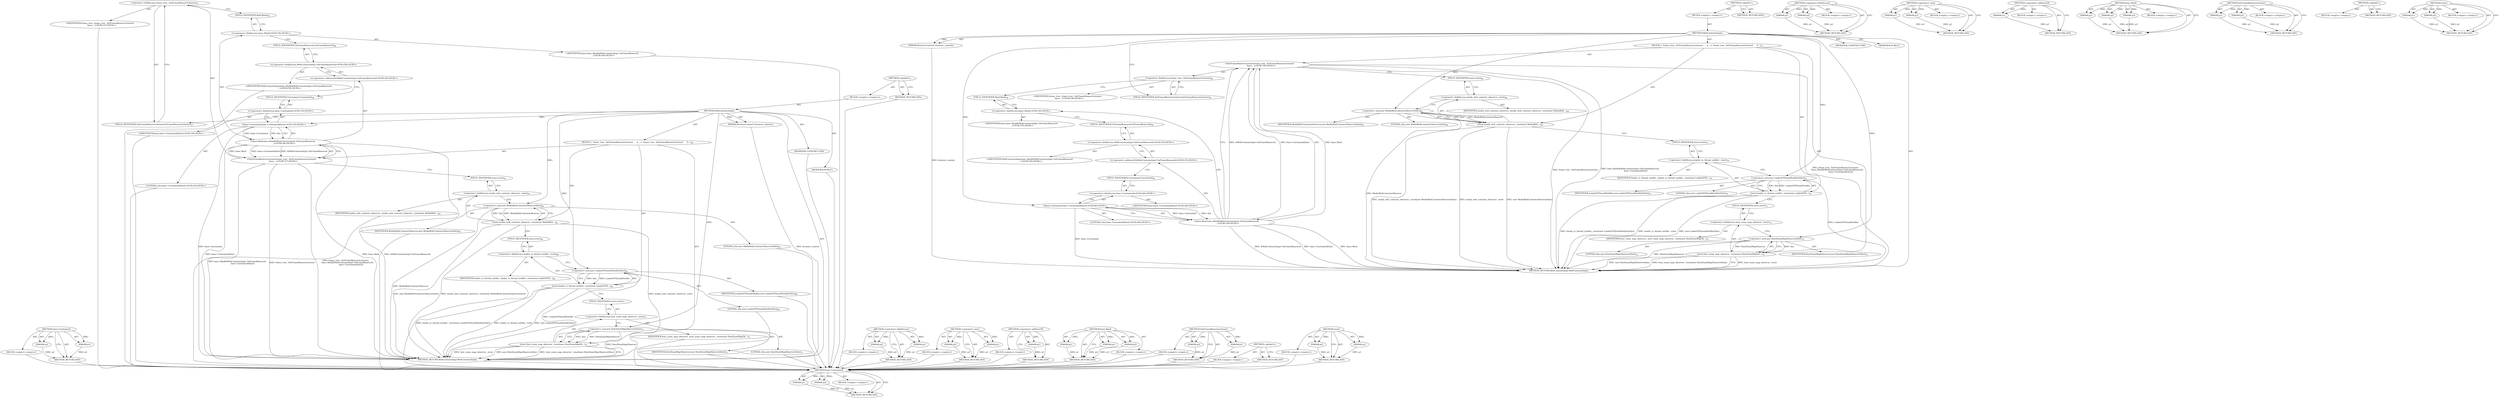 digraph "reset" {
vulnerable_98 [label=<(METHOD,base.Unretained)>];
vulnerable_99 [label=<(PARAM,p1)>];
vulnerable_100 [label=<(PARAM,p2)>];
vulnerable_101 [label=<(BLOCK,&lt;empty&gt;,&lt;empty&gt;)>];
vulnerable_102 [label=<(METHOD_RETURN,ANY)>];
vulnerable_6 [label=<(METHOD,&lt;global&gt;)<SUB>1</SUB>>];
vulnerable_7 [label=<(BLOCK,&lt;empty&gt;,&lt;empty&gt;)<SUB>1</SUB>>];
vulnerable_8 [label=<(METHOD,WebContentsImpl)<SUB>1</SUB>>];
vulnerable_9 [label=<(PARAM,BrowserContext* browser_context)<SUB>1</SUB>>];
vulnerable_10 [label=<(BLOCK,{
  frame_tree_.SetFrameRemoveListener(
      b...,{
  frame_tree_.SetFrameRemoveListener(
      b...)<SUB>56</SUB>>];
vulnerable_11 [label="<(SetFrameRemoveListener,frame_tree_.SetFrameRemoveListener(
      base:...)<SUB>57</SUB>>"];
vulnerable_12 [label=<(&lt;operator&gt;.fieldAccess,frame_tree_.SetFrameRemoveListener)<SUB>57</SUB>>];
vulnerable_13 [label="<(IDENTIFIER,frame_tree_,frame_tree_.SetFrameRemoveListener(
      base:...)<SUB>57</SUB>>"];
vulnerable_14 [label=<(FIELD_IDENTIFIER,SetFrameRemoveListener,SetFrameRemoveListener)<SUB>57</SUB>>];
vulnerable_15 [label="<(base.Bind,base::Bind(&amp;WebContentsImpl::OnFrameRemoved,
  ...)<SUB>58</SUB>>"];
vulnerable_16 [label="<(&lt;operator&gt;.fieldAccess,base::Bind)<SUB>58</SUB>>"];
vulnerable_17 [label="<(IDENTIFIER,base,base::Bind(&amp;WebContentsImpl::OnFrameRemoved,
  ...)<SUB>58</SUB>>"];
vulnerable_18 [label=<(FIELD_IDENTIFIER,Bind,Bind)<SUB>58</SUB>>];
vulnerable_19 [label="<(&lt;operator&gt;.addressOf,&amp;WebContentsImpl::OnFrameRemoved)<SUB>58</SUB>>"];
vulnerable_20 [label="<(&lt;operator&gt;.fieldAccess,WebContentsImpl::OnFrameRemoved)<SUB>58</SUB>>"];
vulnerable_21 [label="<(IDENTIFIER,WebContentsImpl,base::Bind(&amp;WebContentsImpl::OnFrameRemoved,
  ...)<SUB>58</SUB>>"];
vulnerable_22 [label=<(FIELD_IDENTIFIER,OnFrameRemoved,OnFrameRemoved)<SUB>58</SUB>>];
vulnerable_23 [label="<(base.Unretained,base::Unretained(this))<SUB>59</SUB>>"];
vulnerable_24 [label="<(&lt;operator&gt;.fieldAccess,base::Unretained)<SUB>59</SUB>>"];
vulnerable_25 [label="<(IDENTIFIER,base,base::Unretained(this))<SUB>59</SUB>>"];
vulnerable_26 [label=<(FIELD_IDENTIFIER,Unretained,Unretained)<SUB>59</SUB>>];
vulnerable_27 [label="<(LITERAL,this,base::Unretained(this))<SUB>59</SUB>>"];
vulnerable_28 [label=<(reset,media_web_contents_observer_.reset(new MediaWeb...)<SUB>63</SUB>>];
vulnerable_29 [label=<(&lt;operator&gt;.fieldAccess,media_web_contents_observer_.reset)<SUB>63</SUB>>];
vulnerable_30 [label=<(IDENTIFIER,media_web_contents_observer_,media_web_contents_observer_.reset(new MediaWeb...)<SUB>63</SUB>>];
vulnerable_31 [label=<(FIELD_IDENTIFIER,reset,reset)<SUB>63</SUB>>];
vulnerable_32 [label=<(&lt;operator&gt;.new,new MediaWebContentsObserver(this))<SUB>63</SUB>>];
vulnerable_33 [label=<(IDENTIFIER,MediaWebContentsObserver,new MediaWebContentsObserver(this))<SUB>63</SUB>>];
vulnerable_34 [label=<(LITERAL,this,new MediaWebContentsObserver(this))<SUB>63</SUB>>];
vulnerable_35 [label=<(reset,loader_io_thread_notifier_.reset(new LoaderIOTh...)<SUB>69</SUB>>];
vulnerable_36 [label=<(&lt;operator&gt;.fieldAccess,loader_io_thread_notifier_.reset)<SUB>69</SUB>>];
vulnerable_37 [label=<(IDENTIFIER,loader_io_thread_notifier_,loader_io_thread_notifier_.reset(new LoaderIOTh...)<SUB>69</SUB>>];
vulnerable_38 [label=<(FIELD_IDENTIFIER,reset,reset)<SUB>69</SUB>>];
vulnerable_39 [label=<(&lt;operator&gt;.new,new LoaderIOThreadNotifier(this))<SUB>69</SUB>>];
vulnerable_40 [label=<(IDENTIFIER,LoaderIOThreadNotifier,new LoaderIOThreadNotifier(this))<SUB>69</SUB>>];
vulnerable_41 [label=<(LITERAL,this,new LoaderIOThreadNotifier(this))<SUB>69</SUB>>];
vulnerable_42 [label=<(reset,host_zoom_map_observer_.reset(new HostZoomMapOb...)<SUB>71</SUB>>];
vulnerable_43 [label=<(&lt;operator&gt;.fieldAccess,host_zoom_map_observer_.reset)<SUB>71</SUB>>];
vulnerable_44 [label=<(IDENTIFIER,host_zoom_map_observer_,host_zoom_map_observer_.reset(new HostZoomMapOb...)<SUB>71</SUB>>];
vulnerable_45 [label=<(FIELD_IDENTIFIER,reset,reset)<SUB>71</SUB>>];
vulnerable_46 [label=<(&lt;operator&gt;.new,new HostZoomMapObserver(this))<SUB>71</SUB>>];
vulnerable_47 [label=<(IDENTIFIER,HostZoomMapObserver,new HostZoomMapObserver(this))<SUB>71</SUB>>];
vulnerable_48 [label=<(LITERAL,this,new HostZoomMapObserver(this))<SUB>71</SUB>>];
vulnerable_49 [label=<(MODIFIER,CONSTRUCTOR)>];
vulnerable_50 [label=<(MODIFIER,PUBLIC)>];
vulnerable_51 [label=<(METHOD_RETURN,WebContentsImpl.WebContentsImpl)<SUB>1</SUB>>];
vulnerable_53 [label=<(METHOD_RETURN,ANY)<SUB>1</SUB>>];
vulnerable_83 [label=<(METHOD,&lt;operator&gt;.fieldAccess)>];
vulnerable_84 [label=<(PARAM,p1)>];
vulnerable_85 [label=<(PARAM,p2)>];
vulnerable_86 [label=<(BLOCK,&lt;empty&gt;,&lt;empty&gt;)>];
vulnerable_87 [label=<(METHOD_RETURN,ANY)>];
vulnerable_108 [label=<(METHOD,&lt;operator&gt;.new)>];
vulnerable_109 [label=<(PARAM,p1)>];
vulnerable_110 [label=<(PARAM,p2)>];
vulnerable_111 [label=<(BLOCK,&lt;empty&gt;,&lt;empty&gt;)>];
vulnerable_112 [label=<(METHOD_RETURN,ANY)>];
vulnerable_94 [label=<(METHOD,&lt;operator&gt;.addressOf)>];
vulnerable_95 [label=<(PARAM,p1)>];
vulnerable_96 [label=<(BLOCK,&lt;empty&gt;,&lt;empty&gt;)>];
vulnerable_97 [label=<(METHOD_RETURN,ANY)>];
vulnerable_88 [label=<(METHOD,base.Bind)>];
vulnerable_89 [label=<(PARAM,p1)>];
vulnerable_90 [label=<(PARAM,p2)>];
vulnerable_91 [label=<(PARAM,p3)>];
vulnerable_92 [label=<(BLOCK,&lt;empty&gt;,&lt;empty&gt;)>];
vulnerable_93 [label=<(METHOD_RETURN,ANY)>];
vulnerable_78 [label=<(METHOD,SetFrameRemoveListener)>];
vulnerable_79 [label=<(PARAM,p1)>];
vulnerable_80 [label=<(PARAM,p2)>];
vulnerable_81 [label=<(BLOCK,&lt;empty&gt;,&lt;empty&gt;)>];
vulnerable_82 [label=<(METHOD_RETURN,ANY)>];
vulnerable_72 [label=<(METHOD,&lt;global&gt;)<SUB>1</SUB>>];
vulnerable_73 [label=<(BLOCK,&lt;empty&gt;,&lt;empty&gt;)>];
vulnerable_74 [label=<(METHOD_RETURN,ANY)>];
vulnerable_103 [label=<(METHOD,reset)>];
vulnerable_104 [label=<(PARAM,p1)>];
vulnerable_105 [label=<(PARAM,p2)>];
vulnerable_106 [label=<(BLOCK,&lt;empty&gt;,&lt;empty&gt;)>];
vulnerable_107 [label=<(METHOD_RETURN,ANY)>];
fixed_98 [label=<(METHOD,base.Unretained)>];
fixed_99 [label=<(PARAM,p1)>];
fixed_100 [label=<(PARAM,p2)>];
fixed_101 [label=<(BLOCK,&lt;empty&gt;,&lt;empty&gt;)>];
fixed_102 [label=<(METHOD_RETURN,ANY)>];
fixed_6 [label=<(METHOD,&lt;global&gt;)<SUB>1</SUB>>];
fixed_7 [label=<(BLOCK,&lt;empty&gt;,&lt;empty&gt;)<SUB>1</SUB>>];
fixed_8 [label=<(METHOD,WebContentsImpl)<SUB>1</SUB>>];
fixed_9 [label=<(PARAM,BrowserContext* browser_context)<SUB>1</SUB>>];
fixed_10 [label=<(BLOCK,{
  frame_tree_.SetFrameRemoveListener(
      b...,{
  frame_tree_.SetFrameRemoveListener(
      b...)<SUB>57</SUB>>];
fixed_11 [label="<(SetFrameRemoveListener,frame_tree_.SetFrameRemoveListener(
      base:...)<SUB>58</SUB>>"];
fixed_12 [label=<(&lt;operator&gt;.fieldAccess,frame_tree_.SetFrameRemoveListener)<SUB>58</SUB>>];
fixed_13 [label="<(IDENTIFIER,frame_tree_,frame_tree_.SetFrameRemoveListener(
      base:...)<SUB>58</SUB>>"];
fixed_14 [label=<(FIELD_IDENTIFIER,SetFrameRemoveListener,SetFrameRemoveListener)<SUB>58</SUB>>];
fixed_15 [label="<(base.Bind,base::Bind(&amp;WebContentsImpl::OnFrameRemoved,
  ...)<SUB>59</SUB>>"];
fixed_16 [label="<(&lt;operator&gt;.fieldAccess,base::Bind)<SUB>59</SUB>>"];
fixed_17 [label="<(IDENTIFIER,base,base::Bind(&amp;WebContentsImpl::OnFrameRemoved,
  ...)<SUB>59</SUB>>"];
fixed_18 [label=<(FIELD_IDENTIFIER,Bind,Bind)<SUB>59</SUB>>];
fixed_19 [label="<(&lt;operator&gt;.addressOf,&amp;WebContentsImpl::OnFrameRemoved)<SUB>59</SUB>>"];
fixed_20 [label="<(&lt;operator&gt;.fieldAccess,WebContentsImpl::OnFrameRemoved)<SUB>59</SUB>>"];
fixed_21 [label="<(IDENTIFIER,WebContentsImpl,base::Bind(&amp;WebContentsImpl::OnFrameRemoved,
  ...)<SUB>59</SUB>>"];
fixed_22 [label=<(FIELD_IDENTIFIER,OnFrameRemoved,OnFrameRemoved)<SUB>59</SUB>>];
fixed_23 [label="<(base.Unretained,base::Unretained(this))<SUB>60</SUB>>"];
fixed_24 [label="<(&lt;operator&gt;.fieldAccess,base::Unretained)<SUB>60</SUB>>"];
fixed_25 [label="<(IDENTIFIER,base,base::Unretained(this))<SUB>60</SUB>>"];
fixed_26 [label=<(FIELD_IDENTIFIER,Unretained,Unretained)<SUB>60</SUB>>];
fixed_27 [label="<(LITERAL,this,base::Unretained(this))<SUB>60</SUB>>"];
fixed_28 [label=<(reset,media_web_contents_observer_.reset(new MediaWeb...)<SUB>64</SUB>>];
fixed_29 [label=<(&lt;operator&gt;.fieldAccess,media_web_contents_observer_.reset)<SUB>64</SUB>>];
fixed_30 [label=<(IDENTIFIER,media_web_contents_observer_,media_web_contents_observer_.reset(new MediaWeb...)<SUB>64</SUB>>];
fixed_31 [label=<(FIELD_IDENTIFIER,reset,reset)<SUB>64</SUB>>];
fixed_32 [label=<(&lt;operator&gt;.new,new MediaWebContentsObserver(this))<SUB>64</SUB>>];
fixed_33 [label=<(IDENTIFIER,MediaWebContentsObserver,new MediaWebContentsObserver(this))<SUB>64</SUB>>];
fixed_34 [label=<(LITERAL,this,new MediaWebContentsObserver(this))<SUB>64</SUB>>];
fixed_35 [label=<(reset,loader_io_thread_notifier_.reset(new LoaderIOTh...)<SUB>70</SUB>>];
fixed_36 [label=<(&lt;operator&gt;.fieldAccess,loader_io_thread_notifier_.reset)<SUB>70</SUB>>];
fixed_37 [label=<(IDENTIFIER,loader_io_thread_notifier_,loader_io_thread_notifier_.reset(new LoaderIOTh...)<SUB>70</SUB>>];
fixed_38 [label=<(FIELD_IDENTIFIER,reset,reset)<SUB>70</SUB>>];
fixed_39 [label=<(&lt;operator&gt;.new,new LoaderIOThreadNotifier(this))<SUB>70</SUB>>];
fixed_40 [label=<(IDENTIFIER,LoaderIOThreadNotifier,new LoaderIOThreadNotifier(this))<SUB>70</SUB>>];
fixed_41 [label=<(LITERAL,this,new LoaderIOThreadNotifier(this))<SUB>70</SUB>>];
fixed_42 [label=<(reset,host_zoom_map_observer_.reset(new HostZoomMapOb...)<SUB>72</SUB>>];
fixed_43 [label=<(&lt;operator&gt;.fieldAccess,host_zoom_map_observer_.reset)<SUB>72</SUB>>];
fixed_44 [label=<(IDENTIFIER,host_zoom_map_observer_,host_zoom_map_observer_.reset(new HostZoomMapOb...)<SUB>72</SUB>>];
fixed_45 [label=<(FIELD_IDENTIFIER,reset,reset)<SUB>72</SUB>>];
fixed_46 [label=<(&lt;operator&gt;.new,new HostZoomMapObserver(this))<SUB>72</SUB>>];
fixed_47 [label=<(IDENTIFIER,HostZoomMapObserver,new HostZoomMapObserver(this))<SUB>72</SUB>>];
fixed_48 [label=<(LITERAL,this,new HostZoomMapObserver(this))<SUB>72</SUB>>];
fixed_49 [label=<(MODIFIER,CONSTRUCTOR)>];
fixed_50 [label=<(MODIFIER,PUBLIC)>];
fixed_51 [label=<(METHOD_RETURN,WebContentsImpl.WebContentsImpl)<SUB>1</SUB>>];
fixed_53 [label=<(METHOD_RETURN,ANY)<SUB>1</SUB>>];
fixed_83 [label=<(METHOD,&lt;operator&gt;.fieldAccess)>];
fixed_84 [label=<(PARAM,p1)>];
fixed_85 [label=<(PARAM,p2)>];
fixed_86 [label=<(BLOCK,&lt;empty&gt;,&lt;empty&gt;)>];
fixed_87 [label=<(METHOD_RETURN,ANY)>];
fixed_108 [label=<(METHOD,&lt;operator&gt;.new)>];
fixed_109 [label=<(PARAM,p1)>];
fixed_110 [label=<(PARAM,p2)>];
fixed_111 [label=<(BLOCK,&lt;empty&gt;,&lt;empty&gt;)>];
fixed_112 [label=<(METHOD_RETURN,ANY)>];
fixed_94 [label=<(METHOD,&lt;operator&gt;.addressOf)>];
fixed_95 [label=<(PARAM,p1)>];
fixed_96 [label=<(BLOCK,&lt;empty&gt;,&lt;empty&gt;)>];
fixed_97 [label=<(METHOD_RETURN,ANY)>];
fixed_88 [label=<(METHOD,base.Bind)>];
fixed_89 [label=<(PARAM,p1)>];
fixed_90 [label=<(PARAM,p2)>];
fixed_91 [label=<(PARAM,p3)>];
fixed_92 [label=<(BLOCK,&lt;empty&gt;,&lt;empty&gt;)>];
fixed_93 [label=<(METHOD_RETURN,ANY)>];
fixed_78 [label=<(METHOD,SetFrameRemoveListener)>];
fixed_79 [label=<(PARAM,p1)>];
fixed_80 [label=<(PARAM,p2)>];
fixed_81 [label=<(BLOCK,&lt;empty&gt;,&lt;empty&gt;)>];
fixed_82 [label=<(METHOD_RETURN,ANY)>];
fixed_72 [label=<(METHOD,&lt;global&gt;)<SUB>1</SUB>>];
fixed_73 [label=<(BLOCK,&lt;empty&gt;,&lt;empty&gt;)>];
fixed_74 [label=<(METHOD_RETURN,ANY)>];
fixed_103 [label=<(METHOD,reset)>];
fixed_104 [label=<(PARAM,p1)>];
fixed_105 [label=<(PARAM,p2)>];
fixed_106 [label=<(BLOCK,&lt;empty&gt;,&lt;empty&gt;)>];
fixed_107 [label=<(METHOD_RETURN,ANY)>];
vulnerable_98 -> vulnerable_99  [key=0, label="AST: "];
vulnerable_98 -> vulnerable_99  [key=1, label="DDG: "];
vulnerable_98 -> vulnerable_101  [key=0, label="AST: "];
vulnerable_98 -> vulnerable_100  [key=0, label="AST: "];
vulnerable_98 -> vulnerable_100  [key=1, label="DDG: "];
vulnerable_98 -> vulnerable_102  [key=0, label="AST: "];
vulnerable_98 -> vulnerable_102  [key=1, label="CFG: "];
vulnerable_99 -> vulnerable_102  [key=0, label="DDG: p1"];
vulnerable_100 -> vulnerable_102  [key=0, label="DDG: p2"];
vulnerable_101 -> fixed_98  [key=0];
vulnerable_102 -> fixed_98  [key=0];
vulnerable_6 -> vulnerable_7  [key=0, label="AST: "];
vulnerable_6 -> vulnerable_53  [key=0, label="AST: "];
vulnerable_6 -> vulnerable_53  [key=1, label="CFG: "];
vulnerable_7 -> vulnerable_8  [key=0, label="AST: "];
vulnerable_8 -> vulnerable_9  [key=0, label="AST: "];
vulnerable_8 -> vulnerable_9  [key=1, label="DDG: "];
vulnerable_8 -> vulnerable_10  [key=0, label="AST: "];
vulnerable_8 -> vulnerable_49  [key=0, label="AST: "];
vulnerable_8 -> vulnerable_50  [key=0, label="AST: "];
vulnerable_8 -> vulnerable_51  [key=0, label="AST: "];
vulnerable_8 -> vulnerable_14  [key=0, label="CFG: "];
vulnerable_8 -> vulnerable_32  [key=0, label="DDG: "];
vulnerable_8 -> vulnerable_39  [key=0, label="DDG: "];
vulnerable_8 -> vulnerable_46  [key=0, label="DDG: "];
vulnerable_8 -> vulnerable_23  [key=0, label="DDG: "];
vulnerable_9 -> vulnerable_51  [key=0, label="DDG: browser_context"];
vulnerable_10 -> vulnerable_11  [key=0, label="AST: "];
vulnerable_10 -> vulnerable_28  [key=0, label="AST: "];
vulnerable_10 -> vulnerable_35  [key=0, label="AST: "];
vulnerable_10 -> vulnerable_42  [key=0, label="AST: "];
vulnerable_11 -> vulnerable_12  [key=0, label="AST: "];
vulnerable_11 -> vulnerable_15  [key=0, label="AST: "];
vulnerable_11 -> vulnerable_31  [key=0, label="CFG: "];
vulnerable_11 -> vulnerable_51  [key=0, label="DDG: frame_tree_.SetFrameRemoveListener"];
vulnerable_11 -> vulnerable_51  [key=1, label="DDG: base::Bind(&amp;WebContentsImpl::OnFrameRemoved,
                 base::Unretained(this))"];
vulnerable_11 -> vulnerable_51  [key=2, label="DDG: frame_tree_.SetFrameRemoveListener(
      base::Bind(&amp;WebContentsImpl::OnFrameRemoved,
                 base::Unretained(this)))"];
vulnerable_12 -> vulnerable_13  [key=0, label="AST: "];
vulnerable_12 -> vulnerable_14  [key=0, label="AST: "];
vulnerable_12 -> vulnerable_18  [key=0, label="CFG: "];
vulnerable_13 -> fixed_98  [key=0];
vulnerable_14 -> vulnerable_12  [key=0, label="CFG: "];
vulnerable_15 -> vulnerable_16  [key=0, label="AST: "];
vulnerable_15 -> vulnerable_19  [key=0, label="AST: "];
vulnerable_15 -> vulnerable_23  [key=0, label="AST: "];
vulnerable_15 -> vulnerable_11  [key=0, label="CFG: "];
vulnerable_15 -> vulnerable_11  [key=1, label="DDG: base::Bind"];
vulnerable_15 -> vulnerable_11  [key=2, label="DDG: &amp;WebContentsImpl::OnFrameRemoved"];
vulnerable_15 -> vulnerable_11  [key=3, label="DDG: base::Unretained(this)"];
vulnerable_15 -> vulnerable_51  [key=0, label="DDG: base::Bind"];
vulnerable_15 -> vulnerable_51  [key=1, label="DDG: &amp;WebContentsImpl::OnFrameRemoved"];
vulnerable_15 -> vulnerable_51  [key=2, label="DDG: base::Unretained(this)"];
vulnerable_16 -> vulnerable_17  [key=0, label="AST: "];
vulnerable_16 -> vulnerable_18  [key=0, label="AST: "];
vulnerable_16 -> vulnerable_22  [key=0, label="CFG: "];
vulnerable_17 -> fixed_98  [key=0];
vulnerable_18 -> vulnerable_16  [key=0, label="CFG: "];
vulnerable_19 -> vulnerable_20  [key=0, label="AST: "];
vulnerable_19 -> vulnerable_26  [key=0, label="CFG: "];
vulnerable_20 -> vulnerable_21  [key=0, label="AST: "];
vulnerable_20 -> vulnerable_22  [key=0, label="AST: "];
vulnerable_20 -> vulnerable_19  [key=0, label="CFG: "];
vulnerable_21 -> fixed_98  [key=0];
vulnerable_22 -> vulnerable_20  [key=0, label="CFG: "];
vulnerable_23 -> vulnerable_24  [key=0, label="AST: "];
vulnerable_23 -> vulnerable_27  [key=0, label="AST: "];
vulnerable_23 -> vulnerable_15  [key=0, label="CFG: "];
vulnerable_23 -> vulnerable_15  [key=1, label="DDG: base::Unretained"];
vulnerable_23 -> vulnerable_15  [key=2, label="DDG: this"];
vulnerable_23 -> vulnerable_51  [key=0, label="DDG: base::Unretained"];
vulnerable_24 -> vulnerable_25  [key=0, label="AST: "];
vulnerable_24 -> vulnerable_26  [key=0, label="AST: "];
vulnerable_24 -> vulnerable_23  [key=0, label="CFG: "];
vulnerable_25 -> fixed_98  [key=0];
vulnerable_26 -> vulnerable_24  [key=0, label="CFG: "];
vulnerable_27 -> fixed_98  [key=0];
vulnerable_28 -> vulnerable_29  [key=0, label="AST: "];
vulnerable_28 -> vulnerable_32  [key=0, label="AST: "];
vulnerable_28 -> vulnerable_38  [key=0, label="CFG: "];
vulnerable_28 -> vulnerable_51  [key=0, label="DDG: media_web_contents_observer_.reset"];
vulnerable_28 -> vulnerable_51  [key=1, label="DDG: new MediaWebContentsObserver(this)"];
vulnerable_28 -> vulnerable_51  [key=2, label="DDG: media_web_contents_observer_.reset(new MediaWebContentsObserver(this))"];
vulnerable_29 -> vulnerable_30  [key=0, label="AST: "];
vulnerable_29 -> vulnerable_31  [key=0, label="AST: "];
vulnerable_29 -> vulnerable_32  [key=0, label="CFG: "];
vulnerable_30 -> fixed_98  [key=0];
vulnerable_31 -> vulnerable_29  [key=0, label="CFG: "];
vulnerable_32 -> vulnerable_33  [key=0, label="AST: "];
vulnerable_32 -> vulnerable_34  [key=0, label="AST: "];
vulnerable_32 -> vulnerable_28  [key=0, label="CFG: "];
vulnerable_32 -> vulnerable_28  [key=1, label="DDG: MediaWebContentsObserver"];
vulnerable_32 -> vulnerable_28  [key=2, label="DDG: this"];
vulnerable_32 -> vulnerable_51  [key=0, label="DDG: MediaWebContentsObserver"];
vulnerable_33 -> fixed_98  [key=0];
vulnerable_34 -> fixed_98  [key=0];
vulnerable_35 -> vulnerable_36  [key=0, label="AST: "];
vulnerable_35 -> vulnerable_39  [key=0, label="AST: "];
vulnerable_35 -> vulnerable_45  [key=0, label="CFG: "];
vulnerable_35 -> vulnerable_51  [key=0, label="DDG: loader_io_thread_notifier_.reset"];
vulnerable_35 -> vulnerable_51  [key=1, label="DDG: new LoaderIOThreadNotifier(this)"];
vulnerable_35 -> vulnerable_51  [key=2, label="DDG: loader_io_thread_notifier_.reset(new LoaderIOThreadNotifier(this))"];
vulnerable_36 -> vulnerable_37  [key=0, label="AST: "];
vulnerable_36 -> vulnerable_38  [key=0, label="AST: "];
vulnerable_36 -> vulnerable_39  [key=0, label="CFG: "];
vulnerable_37 -> fixed_98  [key=0];
vulnerable_38 -> vulnerable_36  [key=0, label="CFG: "];
vulnerable_39 -> vulnerable_40  [key=0, label="AST: "];
vulnerable_39 -> vulnerable_41  [key=0, label="AST: "];
vulnerable_39 -> vulnerable_35  [key=0, label="CFG: "];
vulnerable_39 -> vulnerable_35  [key=1, label="DDG: LoaderIOThreadNotifier"];
vulnerable_39 -> vulnerable_35  [key=2, label="DDG: this"];
vulnerable_39 -> vulnerable_51  [key=0, label="DDG: LoaderIOThreadNotifier"];
vulnerable_40 -> fixed_98  [key=0];
vulnerable_41 -> fixed_98  [key=0];
vulnerable_42 -> vulnerable_43  [key=0, label="AST: "];
vulnerable_42 -> vulnerable_46  [key=0, label="AST: "];
vulnerable_42 -> vulnerable_51  [key=0, label="CFG: "];
vulnerable_42 -> vulnerable_51  [key=1, label="DDG: host_zoom_map_observer_.reset"];
vulnerable_42 -> vulnerable_51  [key=2, label="DDG: new HostZoomMapObserver(this)"];
vulnerable_42 -> vulnerable_51  [key=3, label="DDG: host_zoom_map_observer_.reset(new HostZoomMapObserver(this))"];
vulnerable_43 -> vulnerable_44  [key=0, label="AST: "];
vulnerable_43 -> vulnerable_45  [key=0, label="AST: "];
vulnerable_43 -> vulnerable_46  [key=0, label="CFG: "];
vulnerable_44 -> fixed_98  [key=0];
vulnerable_45 -> vulnerable_43  [key=0, label="CFG: "];
vulnerable_46 -> vulnerable_47  [key=0, label="AST: "];
vulnerable_46 -> vulnerable_48  [key=0, label="AST: "];
vulnerable_46 -> vulnerable_42  [key=0, label="CFG: "];
vulnerable_46 -> vulnerable_42  [key=1, label="DDG: HostZoomMapObserver"];
vulnerable_46 -> vulnerable_42  [key=2, label="DDG: this"];
vulnerable_46 -> vulnerable_51  [key=0, label="DDG: HostZoomMapObserver"];
vulnerable_47 -> fixed_98  [key=0];
vulnerable_48 -> fixed_98  [key=0];
vulnerable_49 -> fixed_98  [key=0];
vulnerable_50 -> fixed_98  [key=0];
vulnerable_51 -> fixed_98  [key=0];
vulnerable_53 -> fixed_98  [key=0];
vulnerable_83 -> vulnerable_84  [key=0, label="AST: "];
vulnerable_83 -> vulnerable_84  [key=1, label="DDG: "];
vulnerable_83 -> vulnerable_86  [key=0, label="AST: "];
vulnerable_83 -> vulnerable_85  [key=0, label="AST: "];
vulnerable_83 -> vulnerable_85  [key=1, label="DDG: "];
vulnerable_83 -> vulnerable_87  [key=0, label="AST: "];
vulnerable_83 -> vulnerable_87  [key=1, label="CFG: "];
vulnerable_84 -> vulnerable_87  [key=0, label="DDG: p1"];
vulnerable_85 -> vulnerable_87  [key=0, label="DDG: p2"];
vulnerable_86 -> fixed_98  [key=0];
vulnerable_87 -> fixed_98  [key=0];
vulnerable_108 -> vulnerable_109  [key=0, label="AST: "];
vulnerable_108 -> vulnerable_109  [key=1, label="DDG: "];
vulnerable_108 -> vulnerable_111  [key=0, label="AST: "];
vulnerable_108 -> vulnerable_110  [key=0, label="AST: "];
vulnerable_108 -> vulnerable_110  [key=1, label="DDG: "];
vulnerable_108 -> vulnerable_112  [key=0, label="AST: "];
vulnerable_108 -> vulnerable_112  [key=1, label="CFG: "];
vulnerable_109 -> vulnerable_112  [key=0, label="DDG: p1"];
vulnerable_110 -> vulnerable_112  [key=0, label="DDG: p2"];
vulnerable_111 -> fixed_98  [key=0];
vulnerable_112 -> fixed_98  [key=0];
vulnerable_94 -> vulnerable_95  [key=0, label="AST: "];
vulnerable_94 -> vulnerable_95  [key=1, label="DDG: "];
vulnerable_94 -> vulnerable_96  [key=0, label="AST: "];
vulnerable_94 -> vulnerable_97  [key=0, label="AST: "];
vulnerable_94 -> vulnerable_97  [key=1, label="CFG: "];
vulnerable_95 -> vulnerable_97  [key=0, label="DDG: p1"];
vulnerable_96 -> fixed_98  [key=0];
vulnerable_97 -> fixed_98  [key=0];
vulnerable_88 -> vulnerable_89  [key=0, label="AST: "];
vulnerable_88 -> vulnerable_89  [key=1, label="DDG: "];
vulnerable_88 -> vulnerable_92  [key=0, label="AST: "];
vulnerable_88 -> vulnerable_90  [key=0, label="AST: "];
vulnerable_88 -> vulnerable_90  [key=1, label="DDG: "];
vulnerable_88 -> vulnerable_93  [key=0, label="AST: "];
vulnerable_88 -> vulnerable_93  [key=1, label="CFG: "];
vulnerable_88 -> vulnerable_91  [key=0, label="AST: "];
vulnerable_88 -> vulnerable_91  [key=1, label="DDG: "];
vulnerable_89 -> vulnerable_93  [key=0, label="DDG: p1"];
vulnerable_90 -> vulnerable_93  [key=0, label="DDG: p2"];
vulnerable_91 -> vulnerable_93  [key=0, label="DDG: p3"];
vulnerable_92 -> fixed_98  [key=0];
vulnerable_93 -> fixed_98  [key=0];
vulnerable_78 -> vulnerable_79  [key=0, label="AST: "];
vulnerable_78 -> vulnerable_79  [key=1, label="DDG: "];
vulnerable_78 -> vulnerable_81  [key=0, label="AST: "];
vulnerable_78 -> vulnerable_80  [key=0, label="AST: "];
vulnerable_78 -> vulnerable_80  [key=1, label="DDG: "];
vulnerable_78 -> vulnerable_82  [key=0, label="AST: "];
vulnerable_78 -> vulnerable_82  [key=1, label="CFG: "];
vulnerable_79 -> vulnerable_82  [key=0, label="DDG: p1"];
vulnerable_80 -> vulnerable_82  [key=0, label="DDG: p2"];
vulnerable_81 -> fixed_98  [key=0];
vulnerable_82 -> fixed_98  [key=0];
vulnerable_72 -> vulnerable_73  [key=0, label="AST: "];
vulnerable_72 -> vulnerable_74  [key=0, label="AST: "];
vulnerable_72 -> vulnerable_74  [key=1, label="CFG: "];
vulnerable_73 -> fixed_98  [key=0];
vulnerable_74 -> fixed_98  [key=0];
vulnerable_103 -> vulnerable_104  [key=0, label="AST: "];
vulnerable_103 -> vulnerable_104  [key=1, label="DDG: "];
vulnerable_103 -> vulnerable_106  [key=0, label="AST: "];
vulnerable_103 -> vulnerable_105  [key=0, label="AST: "];
vulnerable_103 -> vulnerable_105  [key=1, label="DDG: "];
vulnerable_103 -> vulnerable_107  [key=0, label="AST: "];
vulnerable_103 -> vulnerable_107  [key=1, label="CFG: "];
vulnerable_104 -> vulnerable_107  [key=0, label="DDG: p1"];
vulnerable_105 -> vulnerable_107  [key=0, label="DDG: p2"];
vulnerable_106 -> fixed_98  [key=0];
vulnerable_107 -> fixed_98  [key=0];
fixed_98 -> fixed_99  [key=0, label="AST: "];
fixed_98 -> fixed_99  [key=1, label="DDG: "];
fixed_98 -> fixed_101  [key=0, label="AST: "];
fixed_98 -> fixed_100  [key=0, label="AST: "];
fixed_98 -> fixed_100  [key=1, label="DDG: "];
fixed_98 -> fixed_102  [key=0, label="AST: "];
fixed_98 -> fixed_102  [key=1, label="CFG: "];
fixed_99 -> fixed_102  [key=0, label="DDG: p1"];
fixed_100 -> fixed_102  [key=0, label="DDG: p2"];
fixed_6 -> fixed_7  [key=0, label="AST: "];
fixed_6 -> fixed_53  [key=0, label="AST: "];
fixed_6 -> fixed_53  [key=1, label="CFG: "];
fixed_7 -> fixed_8  [key=0, label="AST: "];
fixed_8 -> fixed_9  [key=0, label="AST: "];
fixed_8 -> fixed_9  [key=1, label="DDG: "];
fixed_8 -> fixed_10  [key=0, label="AST: "];
fixed_8 -> fixed_49  [key=0, label="AST: "];
fixed_8 -> fixed_50  [key=0, label="AST: "];
fixed_8 -> fixed_51  [key=0, label="AST: "];
fixed_8 -> fixed_14  [key=0, label="CFG: "];
fixed_8 -> fixed_32  [key=0, label="DDG: "];
fixed_8 -> fixed_39  [key=0, label="DDG: "];
fixed_8 -> fixed_46  [key=0, label="DDG: "];
fixed_8 -> fixed_23  [key=0, label="DDG: "];
fixed_9 -> fixed_51  [key=0, label="DDG: browser_context"];
fixed_10 -> fixed_11  [key=0, label="AST: "];
fixed_10 -> fixed_28  [key=0, label="AST: "];
fixed_10 -> fixed_35  [key=0, label="AST: "];
fixed_10 -> fixed_42  [key=0, label="AST: "];
fixed_11 -> fixed_12  [key=0, label="AST: "];
fixed_11 -> fixed_15  [key=0, label="AST: "];
fixed_11 -> fixed_31  [key=0, label="CFG: "];
fixed_11 -> fixed_51  [key=0, label="DDG: frame_tree_.SetFrameRemoveListener"];
fixed_11 -> fixed_51  [key=1, label="DDG: base::Bind(&amp;WebContentsImpl::OnFrameRemoved,
                 base::Unretained(this))"];
fixed_11 -> fixed_51  [key=2, label="DDG: frame_tree_.SetFrameRemoveListener(
      base::Bind(&amp;WebContentsImpl::OnFrameRemoved,
                 base::Unretained(this)))"];
fixed_12 -> fixed_13  [key=0, label="AST: "];
fixed_12 -> fixed_14  [key=0, label="AST: "];
fixed_12 -> fixed_18  [key=0, label="CFG: "];
fixed_14 -> fixed_12  [key=0, label="CFG: "];
fixed_15 -> fixed_16  [key=0, label="AST: "];
fixed_15 -> fixed_19  [key=0, label="AST: "];
fixed_15 -> fixed_23  [key=0, label="AST: "];
fixed_15 -> fixed_11  [key=0, label="CFG: "];
fixed_15 -> fixed_11  [key=1, label="DDG: base::Bind"];
fixed_15 -> fixed_11  [key=2, label="DDG: &amp;WebContentsImpl::OnFrameRemoved"];
fixed_15 -> fixed_11  [key=3, label="DDG: base::Unretained(this)"];
fixed_15 -> fixed_51  [key=0, label="DDG: base::Bind"];
fixed_15 -> fixed_51  [key=1, label="DDG: &amp;WebContentsImpl::OnFrameRemoved"];
fixed_15 -> fixed_51  [key=2, label="DDG: base::Unretained(this)"];
fixed_16 -> fixed_17  [key=0, label="AST: "];
fixed_16 -> fixed_18  [key=0, label="AST: "];
fixed_16 -> fixed_22  [key=0, label="CFG: "];
fixed_18 -> fixed_16  [key=0, label="CFG: "];
fixed_19 -> fixed_20  [key=0, label="AST: "];
fixed_19 -> fixed_26  [key=0, label="CFG: "];
fixed_20 -> fixed_21  [key=0, label="AST: "];
fixed_20 -> fixed_22  [key=0, label="AST: "];
fixed_20 -> fixed_19  [key=0, label="CFG: "];
fixed_22 -> fixed_20  [key=0, label="CFG: "];
fixed_23 -> fixed_24  [key=0, label="AST: "];
fixed_23 -> fixed_27  [key=0, label="AST: "];
fixed_23 -> fixed_15  [key=0, label="CFG: "];
fixed_23 -> fixed_15  [key=1, label="DDG: base::Unretained"];
fixed_23 -> fixed_15  [key=2, label="DDG: this"];
fixed_23 -> fixed_51  [key=0, label="DDG: base::Unretained"];
fixed_24 -> fixed_25  [key=0, label="AST: "];
fixed_24 -> fixed_26  [key=0, label="AST: "];
fixed_24 -> fixed_23  [key=0, label="CFG: "];
fixed_26 -> fixed_24  [key=0, label="CFG: "];
fixed_28 -> fixed_29  [key=0, label="AST: "];
fixed_28 -> fixed_32  [key=0, label="AST: "];
fixed_28 -> fixed_38  [key=0, label="CFG: "];
fixed_28 -> fixed_51  [key=0, label="DDG: media_web_contents_observer_.reset"];
fixed_28 -> fixed_51  [key=1, label="DDG: new MediaWebContentsObserver(this)"];
fixed_28 -> fixed_51  [key=2, label="DDG: media_web_contents_observer_.reset(new MediaWebContentsObserver(this))"];
fixed_29 -> fixed_30  [key=0, label="AST: "];
fixed_29 -> fixed_31  [key=0, label="AST: "];
fixed_29 -> fixed_32  [key=0, label="CFG: "];
fixed_31 -> fixed_29  [key=0, label="CFG: "];
fixed_32 -> fixed_33  [key=0, label="AST: "];
fixed_32 -> fixed_34  [key=0, label="AST: "];
fixed_32 -> fixed_28  [key=0, label="CFG: "];
fixed_32 -> fixed_28  [key=1, label="DDG: MediaWebContentsObserver"];
fixed_32 -> fixed_28  [key=2, label="DDG: this"];
fixed_32 -> fixed_51  [key=0, label="DDG: MediaWebContentsObserver"];
fixed_35 -> fixed_36  [key=0, label="AST: "];
fixed_35 -> fixed_39  [key=0, label="AST: "];
fixed_35 -> fixed_45  [key=0, label="CFG: "];
fixed_35 -> fixed_51  [key=0, label="DDG: loader_io_thread_notifier_.reset"];
fixed_35 -> fixed_51  [key=1, label="DDG: new LoaderIOThreadNotifier(this)"];
fixed_35 -> fixed_51  [key=2, label="DDG: loader_io_thread_notifier_.reset(new LoaderIOThreadNotifier(this))"];
fixed_36 -> fixed_37  [key=0, label="AST: "];
fixed_36 -> fixed_38  [key=0, label="AST: "];
fixed_36 -> fixed_39  [key=0, label="CFG: "];
fixed_38 -> fixed_36  [key=0, label="CFG: "];
fixed_39 -> fixed_40  [key=0, label="AST: "];
fixed_39 -> fixed_41  [key=0, label="AST: "];
fixed_39 -> fixed_35  [key=0, label="CFG: "];
fixed_39 -> fixed_35  [key=1, label="DDG: LoaderIOThreadNotifier"];
fixed_39 -> fixed_35  [key=2, label="DDG: this"];
fixed_39 -> fixed_51  [key=0, label="DDG: LoaderIOThreadNotifier"];
fixed_42 -> fixed_43  [key=0, label="AST: "];
fixed_42 -> fixed_46  [key=0, label="AST: "];
fixed_42 -> fixed_51  [key=0, label="CFG: "];
fixed_42 -> fixed_51  [key=1, label="DDG: host_zoom_map_observer_.reset"];
fixed_42 -> fixed_51  [key=2, label="DDG: new HostZoomMapObserver(this)"];
fixed_42 -> fixed_51  [key=3, label="DDG: host_zoom_map_observer_.reset(new HostZoomMapObserver(this))"];
fixed_43 -> fixed_44  [key=0, label="AST: "];
fixed_43 -> fixed_45  [key=0, label="AST: "];
fixed_43 -> fixed_46  [key=0, label="CFG: "];
fixed_45 -> fixed_43  [key=0, label="CFG: "];
fixed_46 -> fixed_47  [key=0, label="AST: "];
fixed_46 -> fixed_48  [key=0, label="AST: "];
fixed_46 -> fixed_42  [key=0, label="CFG: "];
fixed_46 -> fixed_42  [key=1, label="DDG: HostZoomMapObserver"];
fixed_46 -> fixed_42  [key=2, label="DDG: this"];
fixed_46 -> fixed_51  [key=0, label="DDG: HostZoomMapObserver"];
fixed_83 -> fixed_84  [key=0, label="AST: "];
fixed_83 -> fixed_84  [key=1, label="DDG: "];
fixed_83 -> fixed_86  [key=0, label="AST: "];
fixed_83 -> fixed_85  [key=0, label="AST: "];
fixed_83 -> fixed_85  [key=1, label="DDG: "];
fixed_83 -> fixed_87  [key=0, label="AST: "];
fixed_83 -> fixed_87  [key=1, label="CFG: "];
fixed_84 -> fixed_87  [key=0, label="DDG: p1"];
fixed_85 -> fixed_87  [key=0, label="DDG: p2"];
fixed_108 -> fixed_109  [key=0, label="AST: "];
fixed_108 -> fixed_109  [key=1, label="DDG: "];
fixed_108 -> fixed_111  [key=0, label="AST: "];
fixed_108 -> fixed_110  [key=0, label="AST: "];
fixed_108 -> fixed_110  [key=1, label="DDG: "];
fixed_108 -> fixed_112  [key=0, label="AST: "];
fixed_108 -> fixed_112  [key=1, label="CFG: "];
fixed_109 -> fixed_112  [key=0, label="DDG: p1"];
fixed_110 -> fixed_112  [key=0, label="DDG: p2"];
fixed_94 -> fixed_95  [key=0, label="AST: "];
fixed_94 -> fixed_95  [key=1, label="DDG: "];
fixed_94 -> fixed_96  [key=0, label="AST: "];
fixed_94 -> fixed_97  [key=0, label="AST: "];
fixed_94 -> fixed_97  [key=1, label="CFG: "];
fixed_95 -> fixed_97  [key=0, label="DDG: p1"];
fixed_88 -> fixed_89  [key=0, label="AST: "];
fixed_88 -> fixed_89  [key=1, label="DDG: "];
fixed_88 -> fixed_92  [key=0, label="AST: "];
fixed_88 -> fixed_90  [key=0, label="AST: "];
fixed_88 -> fixed_90  [key=1, label="DDG: "];
fixed_88 -> fixed_93  [key=0, label="AST: "];
fixed_88 -> fixed_93  [key=1, label="CFG: "];
fixed_88 -> fixed_91  [key=0, label="AST: "];
fixed_88 -> fixed_91  [key=1, label="DDG: "];
fixed_89 -> fixed_93  [key=0, label="DDG: p1"];
fixed_90 -> fixed_93  [key=0, label="DDG: p2"];
fixed_91 -> fixed_93  [key=0, label="DDG: p3"];
fixed_78 -> fixed_79  [key=0, label="AST: "];
fixed_78 -> fixed_79  [key=1, label="DDG: "];
fixed_78 -> fixed_81  [key=0, label="AST: "];
fixed_78 -> fixed_80  [key=0, label="AST: "];
fixed_78 -> fixed_80  [key=1, label="DDG: "];
fixed_78 -> fixed_82  [key=0, label="AST: "];
fixed_78 -> fixed_82  [key=1, label="CFG: "];
fixed_79 -> fixed_82  [key=0, label="DDG: p1"];
fixed_80 -> fixed_82  [key=0, label="DDG: p2"];
fixed_72 -> fixed_73  [key=0, label="AST: "];
fixed_72 -> fixed_74  [key=0, label="AST: "];
fixed_72 -> fixed_74  [key=1, label="CFG: "];
fixed_103 -> fixed_104  [key=0, label="AST: "];
fixed_103 -> fixed_104  [key=1, label="DDG: "];
fixed_103 -> fixed_106  [key=0, label="AST: "];
fixed_103 -> fixed_105  [key=0, label="AST: "];
fixed_103 -> fixed_105  [key=1, label="DDG: "];
fixed_103 -> fixed_107  [key=0, label="AST: "];
fixed_103 -> fixed_107  [key=1, label="CFG: "];
fixed_104 -> fixed_107  [key=0, label="DDG: p1"];
fixed_105 -> fixed_107  [key=0, label="DDG: p2"];
}
